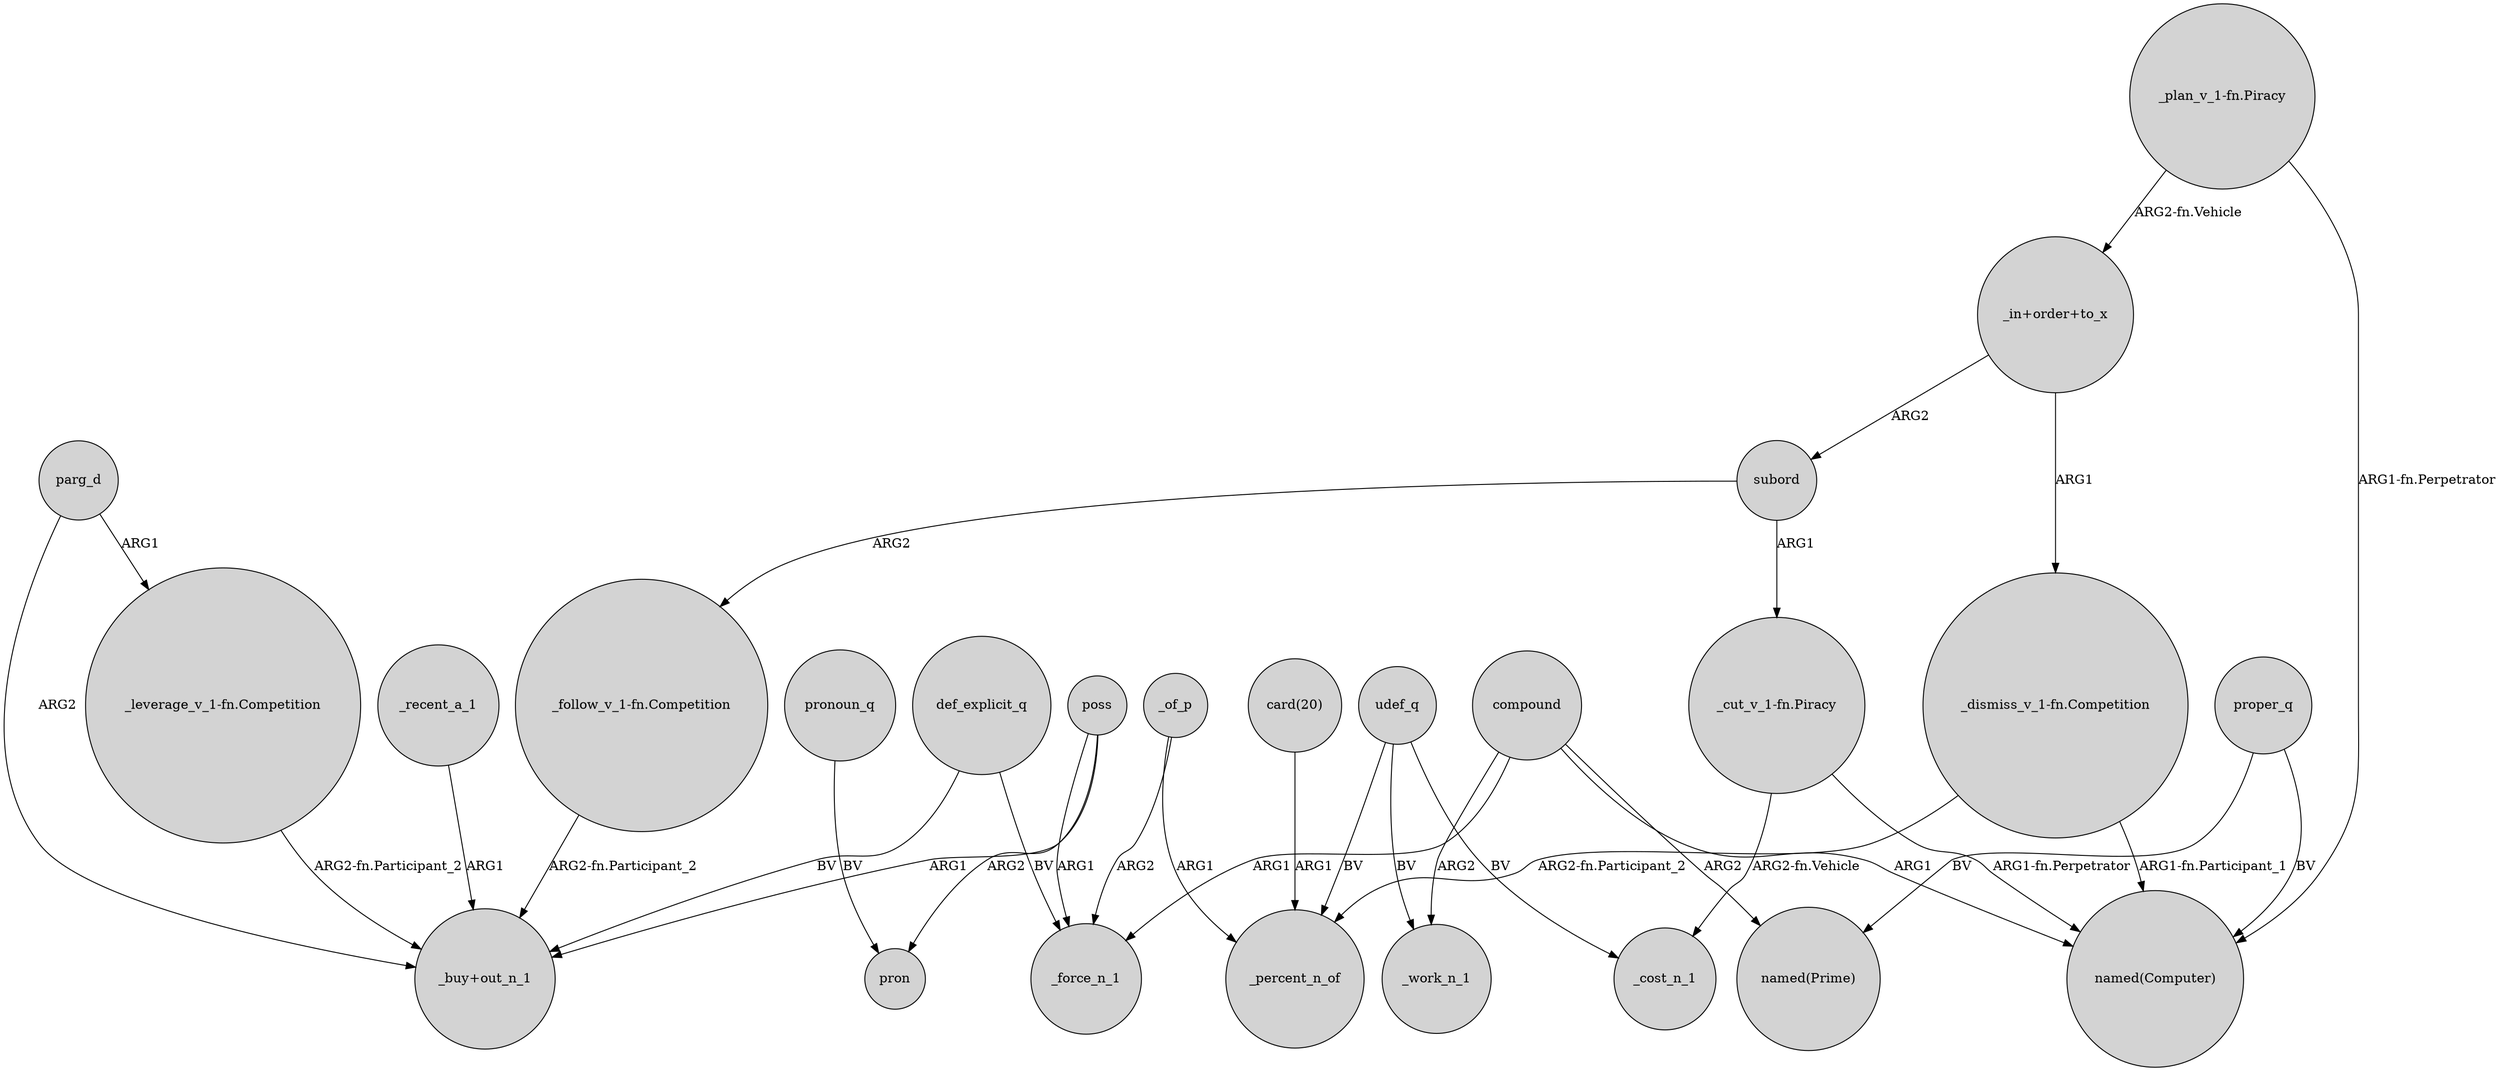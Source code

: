 digraph {
	node [shape=circle style=filled]
	"_in+order+to_x" -> "_dismiss_v_1-fn.Competition" [label=ARG1]
	compound -> "named(Computer)" [label=ARG1]
	proper_q -> "named(Prime)" [label=BV]
	"card(20)" -> _percent_n_of [label=ARG1]
	subord -> "_cut_v_1-fn.Piracy" [label=ARG1]
	"_dismiss_v_1-fn.Competition" -> "named(Computer)" [label="ARG1-fn.Participant_1"]
	proper_q -> "named(Computer)" [label=BV]
	def_explicit_q -> _force_n_1 [label=BV]
	parg_d -> "_leverage_v_1-fn.Competition" [label=ARG1]
	compound -> _work_n_1 [label=ARG2]
	udef_q -> _work_n_1 [label=BV]
	_recent_a_1 -> "_buy+out_n_1" [label=ARG1]
	_of_p -> _percent_n_of [label=ARG1]
	compound -> _force_n_1 [label=ARG1]
	parg_d -> "_buy+out_n_1" [label=ARG2]
	pronoun_q -> pron [label=BV]
	poss -> pron [label=ARG2]
	def_explicit_q -> "_buy+out_n_1" [label=BV]
	"_dismiss_v_1-fn.Competition" -> _percent_n_of [label="ARG2-fn.Participant_2"]
	udef_q -> _percent_n_of [label=BV]
	"_follow_v_1-fn.Competition" -> "_buy+out_n_1" [label="ARG2-fn.Participant_2"]
	subord -> "_follow_v_1-fn.Competition" [label=ARG2]
	_of_p -> _force_n_1 [label=ARG2]
	"_in+order+to_x" -> subord [label=ARG2]
	poss -> "_buy+out_n_1" [label=ARG1]
	poss -> _force_n_1 [label=ARG1]
	"_leverage_v_1-fn.Competition" -> "_buy+out_n_1" [label="ARG2-fn.Participant_2"]
	"_plan_v_1-fn.Piracy" -> "_in+order+to_x" [label="ARG2-fn.Vehicle"]
	"_plan_v_1-fn.Piracy" -> "named(Computer)" [label="ARG1-fn.Perpetrator"]
	"_cut_v_1-fn.Piracy" -> _cost_n_1 [label="ARG2-fn.Vehicle"]
	compound -> "named(Prime)" [label=ARG2]
	"_cut_v_1-fn.Piracy" -> "named(Computer)" [label="ARG1-fn.Perpetrator"]
	udef_q -> _cost_n_1 [label=BV]
}
